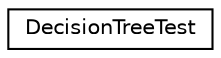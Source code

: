 digraph G
{
  edge [fontname="Helvetica",fontsize="10",labelfontname="Helvetica",labelfontsize="10"];
  node [fontname="Helvetica",fontsize="10",shape=record];
  rankdir="LR";
  Node1 [label="DecisionTreeTest",height=0.2,width=0.4,color="black", fillcolor="white", style="filled",URL="$class_decision_tree_test.html"];
}
